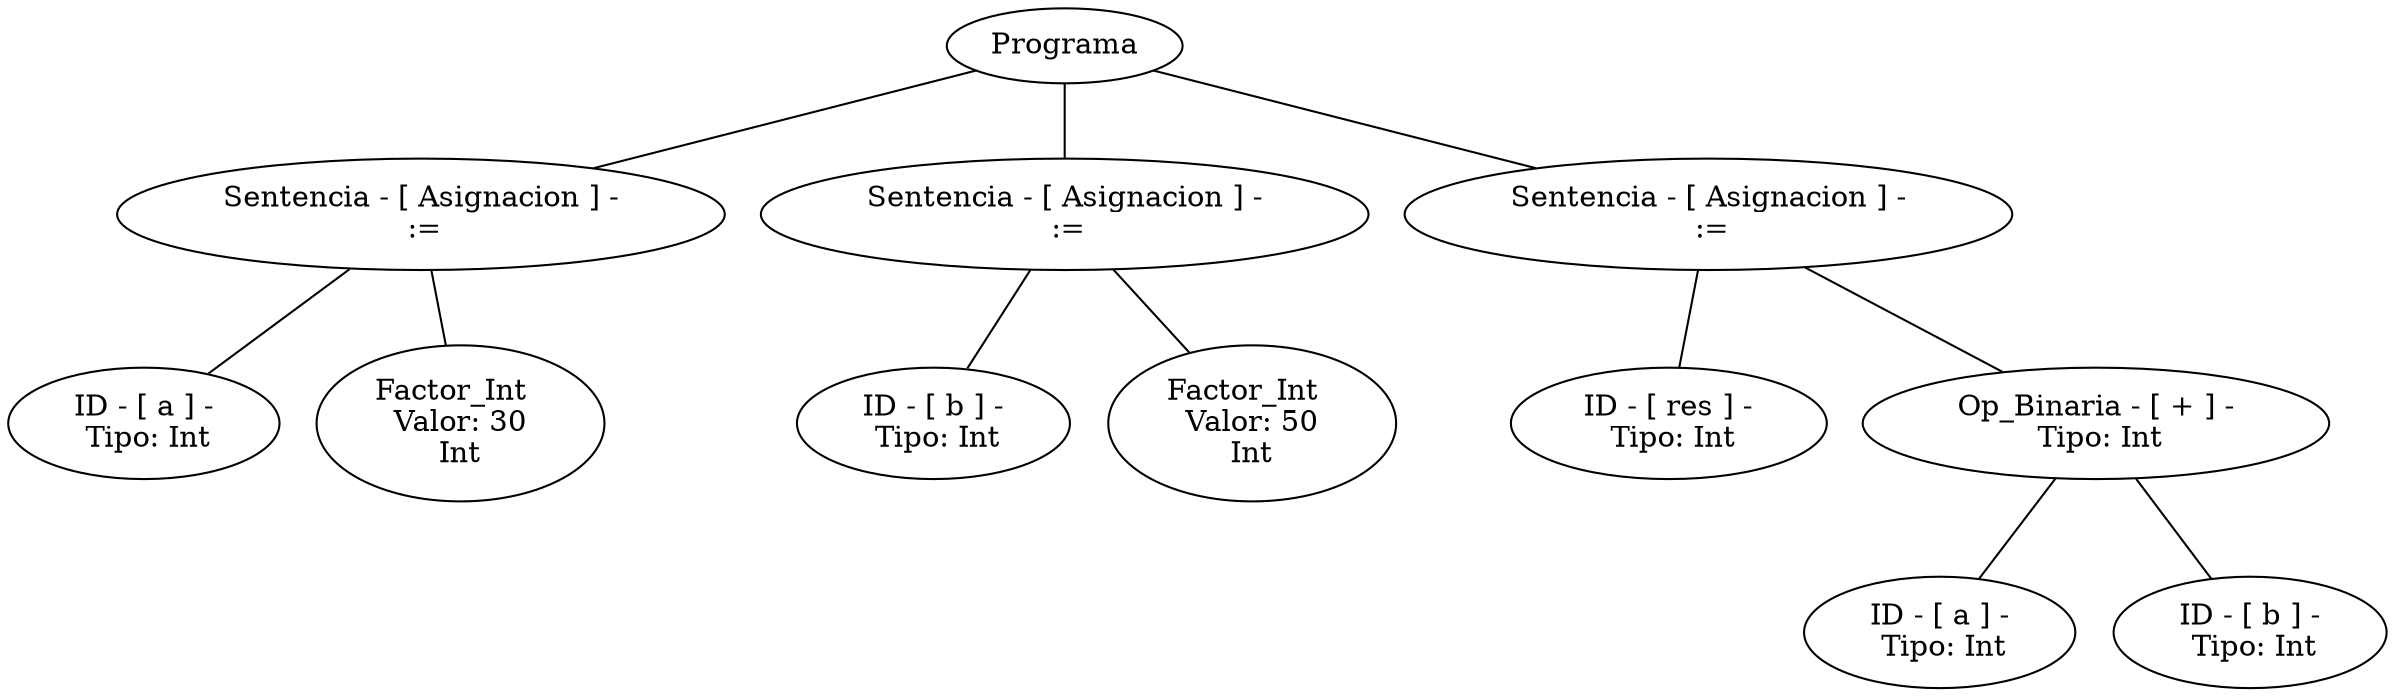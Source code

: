 graph G {nodo_programa[label="Programa"]
nodo_26421145[label="Sentencia - [ Asignacion ] -
 :="]
nodo_programa--nodo_26421145
nodo_1951032265[label=" ID - [ a ] - 
 Tipo: Int"]
nodo_26421145--nodo_1951032265
nodo_2110852013[label="Factor_Int  
 Valor: 30 
Int"]
nodo_26421145--nodo_2110852013
nodo_311350193[label="Sentencia - [ Asignacion ] -
 :="]
nodo_programa--nodo_311350193
nodo_1583841106[label=" ID - [ b ] - 
 Tipo: Int"]
nodo_311350193--nodo_1583841106
nodo_367483838[label="Factor_Int  
 Valor: 50 
Int"]
nodo_311350193--nodo_367483838
nodo_1342870732[label="Sentencia - [ Asignacion ] -
 :="]
nodo_programa--nodo_1342870732
nodo_848463399[label=" ID - [ res ] - 
 Tipo: Int"]
nodo_1342870732--nodo_848463399
nodo_1099142436[label=" Op_Binaria - [ + ] - 
 Tipo: Int"]
nodo_1342870732--nodo_1099142436
nodo_675765588[label=" ID - [ a ] - 
 Tipo: Int"]
nodo_1099142436--nodo_675765588
nodo_122870089[label=" ID - [ b ] - 
 Tipo: Int"]
nodo_1099142436--nodo_122870089
}
